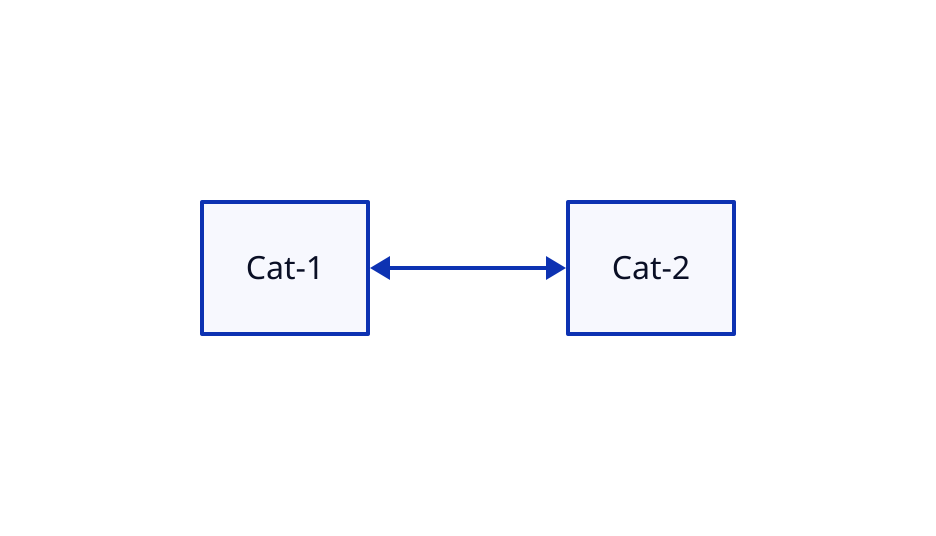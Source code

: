 direction: right
vars: {
  server-name: Cat
}

server1: ${server-name}-1
server2: ${server-name}-2

server1 <-> server2
